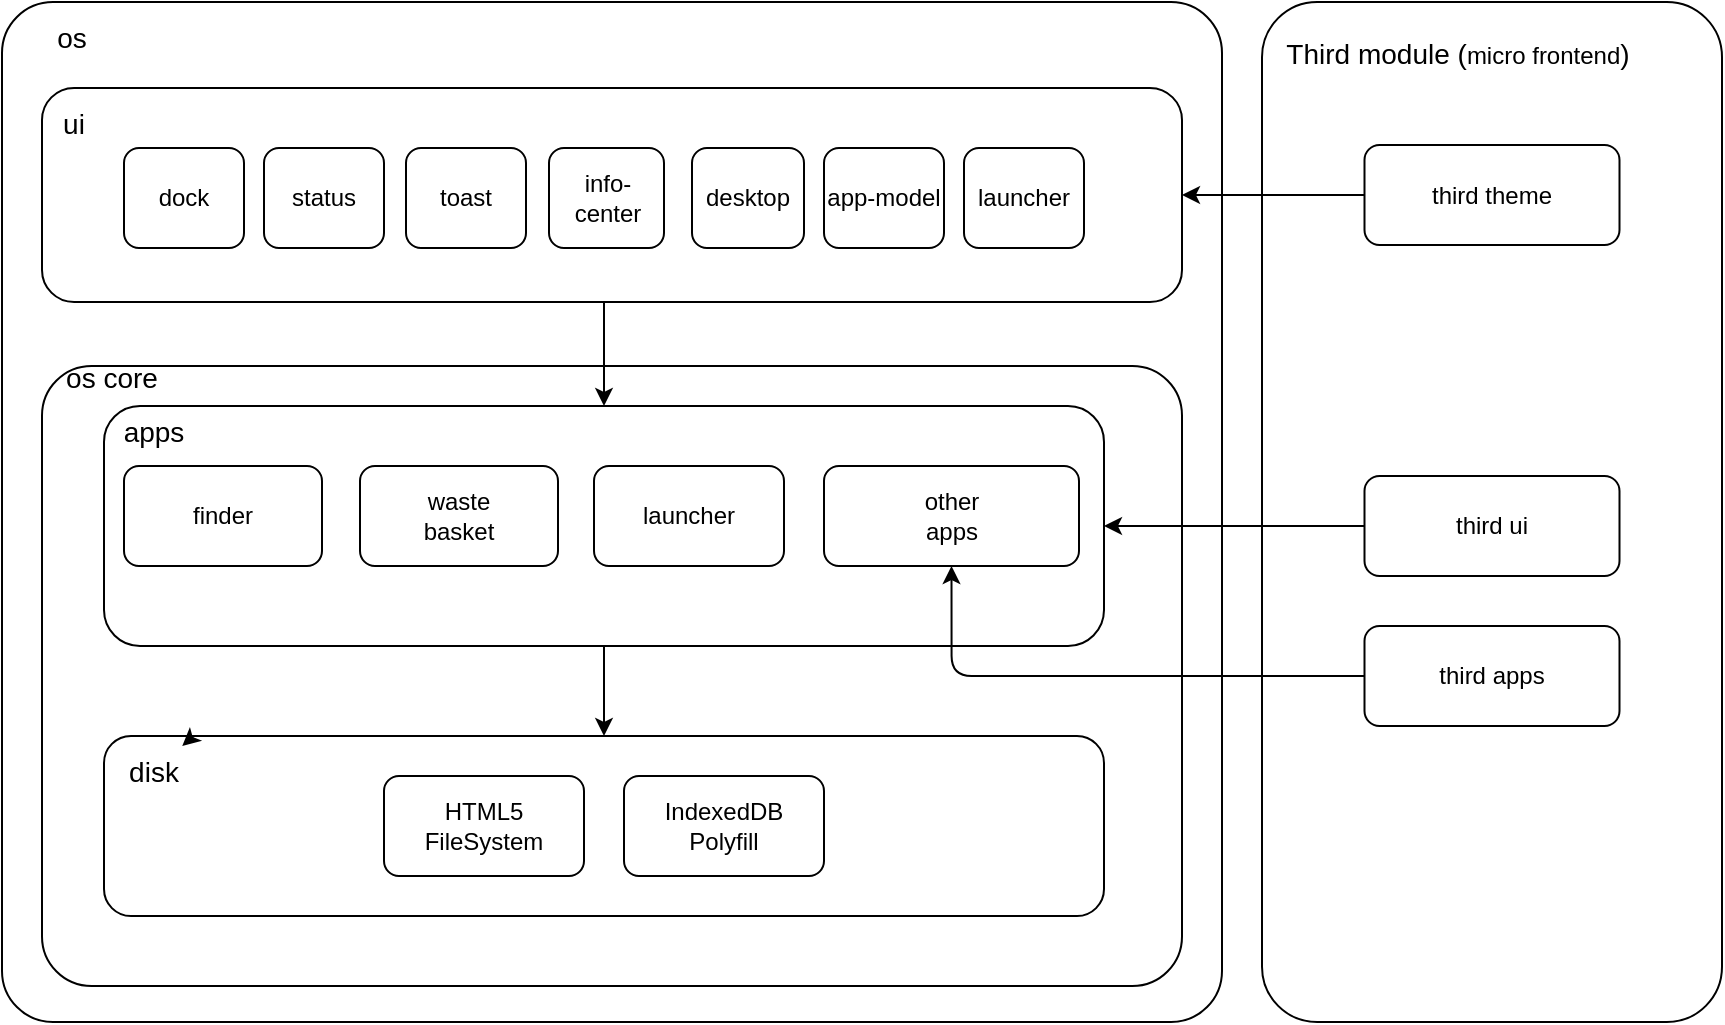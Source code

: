 <mxfile>
    <diagram id="Opiuae8TiBRxoM94_RdU" name="第 1 页">
        <mxGraphModel dx="676" dy="457" grid="1" gridSize="10" guides="1" tooltips="1" connect="1" arrows="1" fold="1" page="1" pageScale="1" pageWidth="827" pageHeight="1169" math="0" shadow="0">
            <root>
                <mxCell id="0"/>
                <mxCell id="1" parent="0"/>
                <mxCell id="45" value="" style="rounded=1;whiteSpace=wrap;html=1;arcSize=12;" parent="1" vertex="1">
                    <mxGeometry x="780" y="140" width="230" height="510" as="geometry"/>
                </mxCell>
                <mxCell id="12" value="" style="rounded=1;whiteSpace=wrap;html=1;arcSize=5;" parent="1" vertex="1">
                    <mxGeometry x="150" y="140" width="610" height="510" as="geometry"/>
                </mxCell>
                <mxCell id="43" value="" style="rounded=1;whiteSpace=wrap;html=1;arcSize=8;" parent="1" vertex="1">
                    <mxGeometry x="170" y="322" width="570" height="310" as="geometry"/>
                </mxCell>
                <mxCell id="14" value="&lt;span style=&quot;font-size: 14px&quot;&gt;os&lt;/span&gt;" style="text;html=1;strokeColor=none;fillColor=none;align=center;verticalAlign=middle;whiteSpace=wrap;rounded=0;" parent="1" vertex="1">
                    <mxGeometry x="150" y="140" width="70" height="35" as="geometry"/>
                </mxCell>
                <mxCell id="15" value="" style="rounded=1;whiteSpace=wrap;html=1;" parent="1" vertex="1">
                    <mxGeometry x="201" y="507" width="500" height="90" as="geometry"/>
                </mxCell>
                <mxCell id="50" style="edgeStyle=none;html=1;entryX=0.123;entryY=0.613;entryDx=0;entryDy=0;entryPerimeter=0;" edge="1" parent="1" source="16" target="43">
                    <mxGeometry relative="1" as="geometry"/>
                </mxCell>
                <mxCell id="16" value="&lt;span style=&quot;font-size: 14px&quot;&gt;disk&lt;/span&gt;" style="text;html=1;strokeColor=none;fillColor=none;align=center;verticalAlign=middle;whiteSpace=wrap;rounded=0;" parent="1" vertex="1">
                    <mxGeometry x="201" y="507" width="50" height="35" as="geometry"/>
                </mxCell>
                <mxCell id="28" style="edgeStyle=none;html=1;exitX=0.5;exitY=1;exitDx=0;exitDy=0;entryX=0.5;entryY=0;entryDx=0;entryDy=0;fontSize=14;" parent="1" source="17" target="15" edge="1">
                    <mxGeometry relative="1" as="geometry"/>
                </mxCell>
                <mxCell id="17" value="" style="rounded=1;whiteSpace=wrap;html=1;" parent="1" vertex="1">
                    <mxGeometry x="201" y="342" width="500" height="120" as="geometry"/>
                </mxCell>
                <mxCell id="42" style="edgeStyle=none;html=1;" parent="1" target="17" edge="1">
                    <mxGeometry relative="1" as="geometry">
                        <mxPoint x="451" y="290" as="sourcePoint"/>
                    </mxGeometry>
                </mxCell>
                <mxCell id="18" value="" style="rounded=1;whiteSpace=wrap;html=1;" parent="1" vertex="1">
                    <mxGeometry x="170" y="183" width="570" height="107" as="geometry"/>
                </mxCell>
                <mxCell id="19" value="&lt;font style=&quot;font-size: 14px&quot;&gt;ui&lt;/font&gt;" style="text;html=1;strokeColor=none;fillColor=none;align=center;verticalAlign=middle;whiteSpace=wrap;rounded=0;" parent="1" vertex="1">
                    <mxGeometry x="171" y="183" width="30" height="35" as="geometry"/>
                </mxCell>
                <mxCell id="20" value="dock" style="rounded=1;whiteSpace=wrap;html=1;" parent="1" vertex="1">
                    <mxGeometry x="211" y="213" width="60" height="50" as="geometry"/>
                </mxCell>
                <mxCell id="21" value="status" style="rounded=1;whiteSpace=wrap;html=1;" parent="1" vertex="1">
                    <mxGeometry x="281" y="213" width="60" height="50" as="geometry"/>
                </mxCell>
                <mxCell id="22" value="toast" style="rounded=1;whiteSpace=wrap;html=1;" parent="1" vertex="1">
                    <mxGeometry x="352" y="213" width="60" height="50" as="geometry"/>
                </mxCell>
                <mxCell id="23" value="info-center" style="rounded=1;whiteSpace=wrap;html=1;" parent="1" vertex="1">
                    <mxGeometry x="423.5" y="213" width="57.5" height="50" as="geometry"/>
                </mxCell>
                <mxCell id="24" value="app-model" style="rounded=1;whiteSpace=wrap;html=1;" parent="1" vertex="1">
                    <mxGeometry x="561" y="213" width="60" height="50" as="geometry"/>
                </mxCell>
                <mxCell id="25" value="desktop" style="rounded=1;whiteSpace=wrap;html=1;" parent="1" vertex="1">
                    <mxGeometry x="495" y="213" width="56" height="50" as="geometry"/>
                </mxCell>
                <mxCell id="26" value="launcher" style="rounded=1;whiteSpace=wrap;html=1;" parent="1" vertex="1">
                    <mxGeometry x="631" y="213" width="60" height="50" as="geometry"/>
                </mxCell>
                <mxCell id="29" value="&lt;span style=&quot;font-size: 14px&quot;&gt;apps&lt;/span&gt;" style="text;html=1;strokeColor=none;fillColor=none;align=center;verticalAlign=middle;whiteSpace=wrap;rounded=0;" parent="1" vertex="1">
                    <mxGeometry x="201" y="337" width="50" height="35" as="geometry"/>
                </mxCell>
                <mxCell id="30" value="finder" style="rounded=1;whiteSpace=wrap;html=1;" parent="1" vertex="1">
                    <mxGeometry x="211" y="372" width="99" height="50" as="geometry"/>
                </mxCell>
                <mxCell id="31" value="waste&lt;br&gt;basket" style="rounded=1;whiteSpace=wrap;html=1;" parent="1" vertex="1">
                    <mxGeometry x="329" y="372" width="99" height="50" as="geometry"/>
                </mxCell>
                <mxCell id="32" value="launcher" style="rounded=1;whiteSpace=wrap;html=1;" parent="1" vertex="1">
                    <mxGeometry x="446" y="372" width="95" height="50" as="geometry"/>
                </mxCell>
                <mxCell id="33" value="other&lt;br&gt;apps" style="rounded=1;whiteSpace=wrap;html=1;" parent="1" vertex="1">
                    <mxGeometry x="561" y="372" width="127.5" height="50" as="geometry"/>
                </mxCell>
                <mxCell id="36" style="edgeStyle=none;html=1;exitX=0;exitY=0.5;exitDx=0;exitDy=0;fontSize=14;entryX=1;entryY=0.5;entryDx=0;entryDy=0;" parent="1" source="41" target="17" edge="1">
                    <mxGeometry relative="1" as="geometry"/>
                </mxCell>
                <mxCell id="47" style="edgeStyle=orthogonalEdgeStyle;html=1;exitX=0;exitY=0.5;exitDx=0;exitDy=0;entryX=0.5;entryY=1;entryDx=0;entryDy=0;" parent="1" source="35" target="33" edge="1">
                    <mxGeometry relative="1" as="geometry">
                        <mxPoint x="688.5" y="397" as="targetPoint"/>
                    </mxGeometry>
                </mxCell>
                <mxCell id="35" value="&lt;span&gt;third&amp;nbsp;&lt;/span&gt;&lt;span&gt;apps&lt;/span&gt;" style="rounded=1;whiteSpace=wrap;html=1;" parent="1" vertex="1">
                    <mxGeometry x="831.25" y="452" width="127.5" height="50" as="geometry"/>
                </mxCell>
                <mxCell id="37" value="HTML5&lt;br&gt;FileSystem" style="rounded=1;whiteSpace=wrap;html=1;" parent="1" vertex="1">
                    <mxGeometry x="341" y="527" width="100" height="50" as="geometry"/>
                </mxCell>
                <mxCell id="38" value="IndexedDB&lt;br&gt;Polyfill" style="rounded=1;whiteSpace=wrap;html=1;" parent="1" vertex="1">
                    <mxGeometry x="461" y="527" width="100" height="50" as="geometry"/>
                </mxCell>
                <mxCell id="41" value="third ui" style="rounded=1;whiteSpace=wrap;html=1;" parent="1" vertex="1">
                    <mxGeometry x="831.25" y="377" width="127.5" height="50" as="geometry"/>
                </mxCell>
                <mxCell id="44" value="&lt;span style=&quot;font-size: 14px&quot;&gt;os core&lt;/span&gt;" style="text;html=1;strokeColor=none;fillColor=none;align=center;verticalAlign=middle;whiteSpace=wrap;rounded=0;" parent="1" vertex="1">
                    <mxGeometry x="170" y="310" width="70" height="35" as="geometry"/>
                </mxCell>
                <mxCell id="46" value="&lt;span style=&quot;font-size: 14px&quot;&gt;Third module (&lt;/span&gt;micro frontend&lt;span style=&quot;font-size: 14px&quot;&gt;)&lt;/span&gt;" style="text;html=1;strokeColor=none;fillColor=none;align=center;verticalAlign=middle;whiteSpace=wrap;rounded=0;" parent="1" vertex="1">
                    <mxGeometry x="783" y="148" width="190" height="35" as="geometry"/>
                </mxCell>
                <mxCell id="49" style="edgeStyle=none;html=1;exitX=0;exitY=0.5;exitDx=0;exitDy=0;entryX=1;entryY=0.5;entryDx=0;entryDy=0;" parent="1" source="48" target="18" edge="1">
                    <mxGeometry relative="1" as="geometry"/>
                </mxCell>
                <mxCell id="48" value="third theme" style="rounded=1;whiteSpace=wrap;html=1;" parent="1" vertex="1">
                    <mxGeometry x="831.25" y="211.5" width="127.5" height="50" as="geometry"/>
                </mxCell>
            </root>
        </mxGraphModel>
    </diagram>
</mxfile>